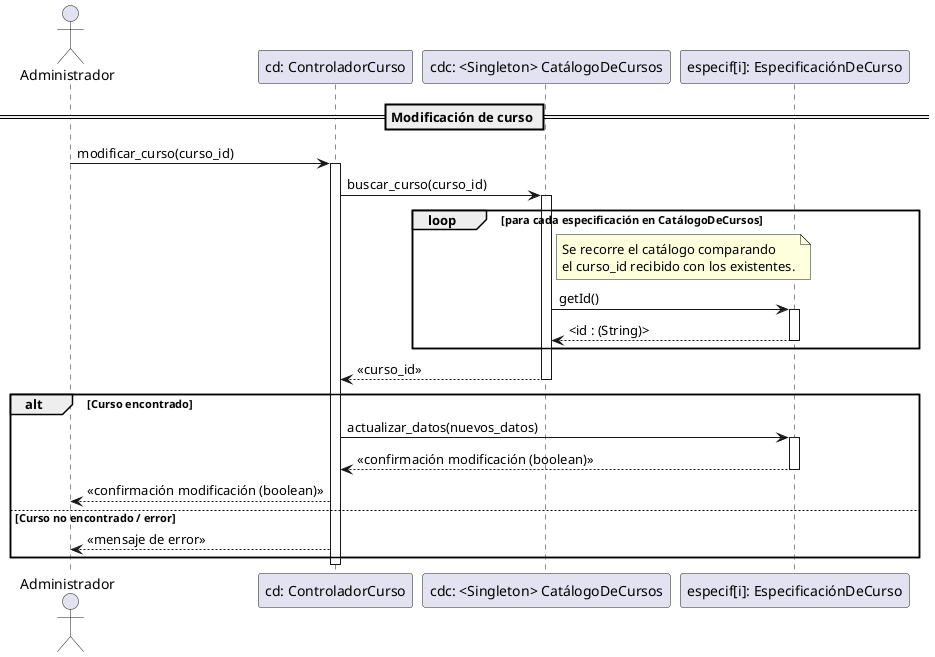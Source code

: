 @startuml
actor Administrador

participant "cd: ControladorCurso" as CC
participant "cdc: <Singleton> CatálogoDeCursos" as Cat
participant "especif[i]: EspecificaciónDeCurso" as Esp

== Modificación de curso ==
Administrador -> CC : modificar_curso(curso_id)
activate CC

CC -> Cat : buscar_curso(curso_id)
activate Cat

loop para cada especificación en CatálogoDeCursos
    note right of Cat
        Se recorre el catálogo comparando 
        el curso_id recibido con los existentes.
    end note
    Cat -> Esp : getId()
    activate Esp
    Esp --> Cat : <id : (String)>
    deactivate Esp
end

Cat --> CC : <<curso_id>>
deactivate Cat

alt Curso encontrado
    CC -> Esp : actualizar_datos(nuevos_datos)
    activate Esp
    Esp --> CC : <<confirmación modificación (boolean)>>
    deactivate Esp
    CC --> Administrador : <<confirmación modificación (boolean)>>
else Curso no encontrado / error
    CC --> Administrador : <<mensaje de error>>
end

deactivate CC
@enduml
